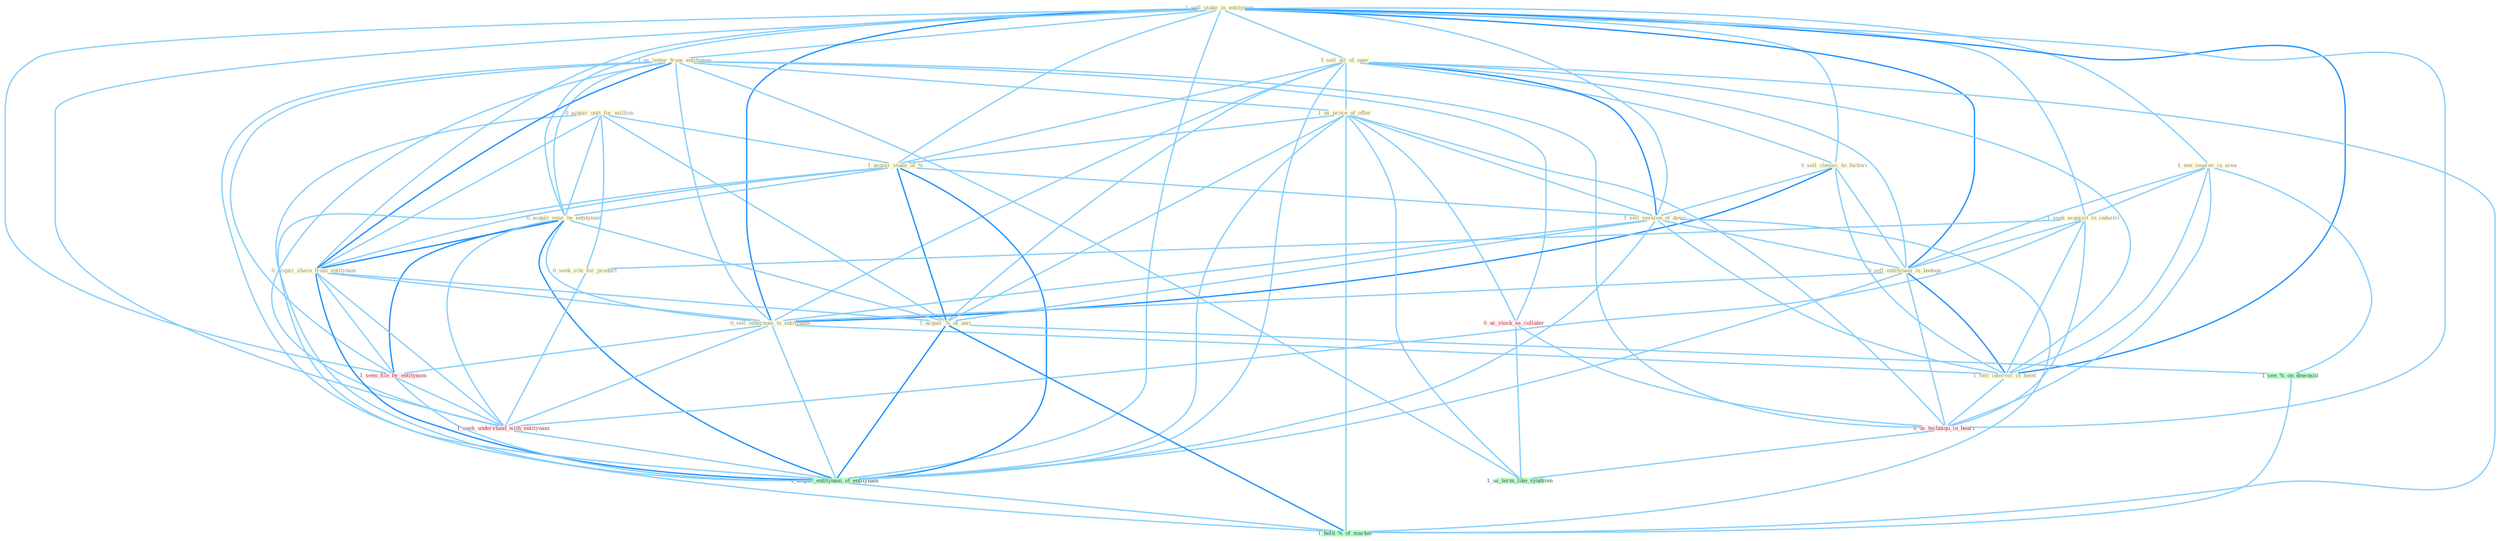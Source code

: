 Graph G{ 
    node
    [shape=polygon,style=filled,width=.5,height=.06,color="#BDFCC9",fixedsize=true,fontsize=4,
    fontcolor="#2f4f4f"];
    {node
    [color="#ffffe0", fontcolor="#8b7d6b"] "0_acquir_unit_for_million " "1_sell_stake_in_entitynam " "1_sell_all_of_oper " "1_us_letter_from_entitynam " "0_sell_chemic_to_factori " "1_us_proce_of_offer " "1_acquir_stake_of_% " "0_acquir_year_by_entitynam " "1_see_improv_in_area " "1_seek_acquisit_in_industri " "1_sell_version_of_devic " "0_acquir_share_from_entitynam " "0_sell_entitynam_in_bodega " "0_sell_othernum_to_entitynam " "1_acquir_%_of_unit " "1_sell_interest_in_hotel " "0_seek_site_for_product "}
{node [color="#fff0f5", fontcolor="#b22222"] "1_seen_file_by_entitynam " "0_us_stock_as_collater " "1_seek_understand_with_entitynam " "0_us_techniqu_in_heart "}
edge [color="#B0E2FF"];

	"0_acquir_unit_for_million " -- "1_acquir_stake_of_% " [w="1", color="#87cefa" ];
	"0_acquir_unit_for_million " -- "0_acquir_year_by_entitynam " [w="1", color="#87cefa" ];
	"0_acquir_unit_for_million " -- "0_acquir_share_from_entitynam " [w="1", color="#87cefa" ];
	"0_acquir_unit_for_million " -- "1_acquir_%_of_unit " [w="1", color="#87cefa" ];
	"0_acquir_unit_for_million " -- "0_seek_site_for_product " [w="1", color="#87cefa" ];
	"0_acquir_unit_for_million " -- "1_acquir_entitynam_of_entitynam " [w="1", color="#87cefa" ];
	"1_sell_stake_in_entitynam " -- "1_sell_all_of_oper " [w="1", color="#87cefa" ];
	"1_sell_stake_in_entitynam " -- "1_us_letter_from_entitynam " [w="1", color="#87cefa" ];
	"1_sell_stake_in_entitynam " -- "0_sell_chemic_to_factori " [w="1", color="#87cefa" ];
	"1_sell_stake_in_entitynam " -- "1_acquir_stake_of_% " [w="1", color="#87cefa" ];
	"1_sell_stake_in_entitynam " -- "0_acquir_year_by_entitynam " [w="1", color="#87cefa" ];
	"1_sell_stake_in_entitynam " -- "1_see_improv_in_area " [w="1", color="#87cefa" ];
	"1_sell_stake_in_entitynam " -- "1_seek_acquisit_in_industri " [w="1", color="#87cefa" ];
	"1_sell_stake_in_entitynam " -- "1_sell_version_of_devic " [w="1", color="#87cefa" ];
	"1_sell_stake_in_entitynam " -- "0_acquir_share_from_entitynam " [w="1", color="#87cefa" ];
	"1_sell_stake_in_entitynam " -- "0_sell_entitynam_in_bodega " [w="2", color="#1e90ff" , len=0.8];
	"1_sell_stake_in_entitynam " -- "0_sell_othernum_to_entitynam " [w="2", color="#1e90ff" , len=0.8];
	"1_sell_stake_in_entitynam " -- "1_sell_interest_in_hotel " [w="2", color="#1e90ff" , len=0.8];
	"1_sell_stake_in_entitynam " -- "1_seen_file_by_entitynam " [w="1", color="#87cefa" ];
	"1_sell_stake_in_entitynam " -- "1_seek_understand_with_entitynam " [w="1", color="#87cefa" ];
	"1_sell_stake_in_entitynam " -- "1_acquir_entitynam_of_entitynam " [w="1", color="#87cefa" ];
	"1_sell_stake_in_entitynam " -- "0_us_techniqu_in_heart " [w="1", color="#87cefa" ];
	"1_sell_all_of_oper " -- "0_sell_chemic_to_factori " [w="1", color="#87cefa" ];
	"1_sell_all_of_oper " -- "1_us_proce_of_offer " [w="1", color="#87cefa" ];
	"1_sell_all_of_oper " -- "1_acquir_stake_of_% " [w="1", color="#87cefa" ];
	"1_sell_all_of_oper " -- "1_sell_version_of_devic " [w="2", color="#1e90ff" , len=0.8];
	"1_sell_all_of_oper " -- "0_sell_entitynam_in_bodega " [w="1", color="#87cefa" ];
	"1_sell_all_of_oper " -- "0_sell_othernum_to_entitynam " [w="1", color="#87cefa" ];
	"1_sell_all_of_oper " -- "1_acquir_%_of_unit " [w="1", color="#87cefa" ];
	"1_sell_all_of_oper " -- "1_sell_interest_in_hotel " [w="1", color="#87cefa" ];
	"1_sell_all_of_oper " -- "1_acquir_entitynam_of_entitynam " [w="1", color="#87cefa" ];
	"1_sell_all_of_oper " -- "1_hold_%_of_market " [w="1", color="#87cefa" ];
	"1_us_letter_from_entitynam " -- "1_us_proce_of_offer " [w="1", color="#87cefa" ];
	"1_us_letter_from_entitynam " -- "0_acquir_year_by_entitynam " [w="1", color="#87cefa" ];
	"1_us_letter_from_entitynam " -- "0_acquir_share_from_entitynam " [w="2", color="#1e90ff" , len=0.8];
	"1_us_letter_from_entitynam " -- "0_sell_othernum_to_entitynam " [w="1", color="#87cefa" ];
	"1_us_letter_from_entitynam " -- "1_seen_file_by_entitynam " [w="1", color="#87cefa" ];
	"1_us_letter_from_entitynam " -- "0_us_stock_as_collater " [w="1", color="#87cefa" ];
	"1_us_letter_from_entitynam " -- "1_seek_understand_with_entitynam " [w="1", color="#87cefa" ];
	"1_us_letter_from_entitynam " -- "1_acquir_entitynam_of_entitynam " [w="1", color="#87cefa" ];
	"1_us_letter_from_entitynam " -- "0_us_techniqu_in_heart " [w="1", color="#87cefa" ];
	"1_us_letter_from_entitynam " -- "1_us_term_like_syndrom " [w="1", color="#87cefa" ];
	"0_sell_chemic_to_factori " -- "1_sell_version_of_devic " [w="1", color="#87cefa" ];
	"0_sell_chemic_to_factori " -- "0_sell_entitynam_in_bodega " [w="1", color="#87cefa" ];
	"0_sell_chemic_to_factori " -- "0_sell_othernum_to_entitynam " [w="2", color="#1e90ff" , len=0.8];
	"0_sell_chemic_to_factori " -- "1_sell_interest_in_hotel " [w="1", color="#87cefa" ];
	"1_us_proce_of_offer " -- "1_acquir_stake_of_% " [w="1", color="#87cefa" ];
	"1_us_proce_of_offer " -- "1_sell_version_of_devic " [w="1", color="#87cefa" ];
	"1_us_proce_of_offer " -- "1_acquir_%_of_unit " [w="1", color="#87cefa" ];
	"1_us_proce_of_offer " -- "0_us_stock_as_collater " [w="1", color="#87cefa" ];
	"1_us_proce_of_offer " -- "1_acquir_entitynam_of_entitynam " [w="1", color="#87cefa" ];
	"1_us_proce_of_offer " -- "0_us_techniqu_in_heart " [w="1", color="#87cefa" ];
	"1_us_proce_of_offer " -- "1_us_term_like_syndrom " [w="1", color="#87cefa" ];
	"1_us_proce_of_offer " -- "1_hold_%_of_market " [w="1", color="#87cefa" ];
	"1_acquir_stake_of_% " -- "0_acquir_year_by_entitynam " [w="1", color="#87cefa" ];
	"1_acquir_stake_of_% " -- "1_sell_version_of_devic " [w="1", color="#87cefa" ];
	"1_acquir_stake_of_% " -- "0_acquir_share_from_entitynam " [w="1", color="#87cefa" ];
	"1_acquir_stake_of_% " -- "1_acquir_%_of_unit " [w="2", color="#1e90ff" , len=0.8];
	"1_acquir_stake_of_% " -- "1_acquir_entitynam_of_entitynam " [w="2", color="#1e90ff" , len=0.8];
	"1_acquir_stake_of_% " -- "1_hold_%_of_market " [w="1", color="#87cefa" ];
	"0_acquir_year_by_entitynam " -- "0_acquir_share_from_entitynam " [w="2", color="#1e90ff" , len=0.8];
	"0_acquir_year_by_entitynam " -- "0_sell_othernum_to_entitynam " [w="1", color="#87cefa" ];
	"0_acquir_year_by_entitynam " -- "1_acquir_%_of_unit " [w="1", color="#87cefa" ];
	"0_acquir_year_by_entitynam " -- "1_seen_file_by_entitynam " [w="2", color="#1e90ff" , len=0.8];
	"0_acquir_year_by_entitynam " -- "1_seek_understand_with_entitynam " [w="1", color="#87cefa" ];
	"0_acquir_year_by_entitynam " -- "1_acquir_entitynam_of_entitynam " [w="2", color="#1e90ff" , len=0.8];
	"1_see_improv_in_area " -- "1_seek_acquisit_in_industri " [w="1", color="#87cefa" ];
	"1_see_improv_in_area " -- "0_sell_entitynam_in_bodega " [w="1", color="#87cefa" ];
	"1_see_improv_in_area " -- "1_sell_interest_in_hotel " [w="1", color="#87cefa" ];
	"1_see_improv_in_area " -- "0_us_techniqu_in_heart " [w="1", color="#87cefa" ];
	"1_see_improv_in_area " -- "1_see_%_on_downsid " [w="1", color="#87cefa" ];
	"1_seek_acquisit_in_industri " -- "0_sell_entitynam_in_bodega " [w="1", color="#87cefa" ];
	"1_seek_acquisit_in_industri " -- "1_sell_interest_in_hotel " [w="1", color="#87cefa" ];
	"1_seek_acquisit_in_industri " -- "0_seek_site_for_product " [w="1", color="#87cefa" ];
	"1_seek_acquisit_in_industri " -- "1_seek_understand_with_entitynam " [w="1", color="#87cefa" ];
	"1_seek_acquisit_in_industri " -- "0_us_techniqu_in_heart " [w="1", color="#87cefa" ];
	"1_sell_version_of_devic " -- "0_sell_entitynam_in_bodega " [w="1", color="#87cefa" ];
	"1_sell_version_of_devic " -- "0_sell_othernum_to_entitynam " [w="1", color="#87cefa" ];
	"1_sell_version_of_devic " -- "1_acquir_%_of_unit " [w="1", color="#87cefa" ];
	"1_sell_version_of_devic " -- "1_sell_interest_in_hotel " [w="1", color="#87cefa" ];
	"1_sell_version_of_devic " -- "1_acquir_entitynam_of_entitynam " [w="1", color="#87cefa" ];
	"1_sell_version_of_devic " -- "1_hold_%_of_market " [w="1", color="#87cefa" ];
	"0_acquir_share_from_entitynam " -- "0_sell_othernum_to_entitynam " [w="1", color="#87cefa" ];
	"0_acquir_share_from_entitynam " -- "1_acquir_%_of_unit " [w="1", color="#87cefa" ];
	"0_acquir_share_from_entitynam " -- "1_seen_file_by_entitynam " [w="1", color="#87cefa" ];
	"0_acquir_share_from_entitynam " -- "1_seek_understand_with_entitynam " [w="1", color="#87cefa" ];
	"0_acquir_share_from_entitynam " -- "1_acquir_entitynam_of_entitynam " [w="2", color="#1e90ff" , len=0.8];
	"0_sell_entitynam_in_bodega " -- "0_sell_othernum_to_entitynam " [w="1", color="#87cefa" ];
	"0_sell_entitynam_in_bodega " -- "1_sell_interest_in_hotel " [w="2", color="#1e90ff" , len=0.8];
	"0_sell_entitynam_in_bodega " -- "1_acquir_entitynam_of_entitynam " [w="1", color="#87cefa" ];
	"0_sell_entitynam_in_bodega " -- "0_us_techniqu_in_heart " [w="1", color="#87cefa" ];
	"0_sell_othernum_to_entitynam " -- "1_sell_interest_in_hotel " [w="1", color="#87cefa" ];
	"0_sell_othernum_to_entitynam " -- "1_seen_file_by_entitynam " [w="1", color="#87cefa" ];
	"0_sell_othernum_to_entitynam " -- "1_seek_understand_with_entitynam " [w="1", color="#87cefa" ];
	"0_sell_othernum_to_entitynam " -- "1_acquir_entitynam_of_entitynam " [w="1", color="#87cefa" ];
	"1_acquir_%_of_unit " -- "1_acquir_entitynam_of_entitynam " [w="2", color="#1e90ff" , len=0.8];
	"1_acquir_%_of_unit " -- "1_see_%_on_downsid " [w="1", color="#87cefa" ];
	"1_acquir_%_of_unit " -- "1_hold_%_of_market " [w="2", color="#1e90ff" , len=0.8];
	"1_sell_interest_in_hotel " -- "0_us_techniqu_in_heart " [w="1", color="#87cefa" ];
	"0_seek_site_for_product " -- "1_seek_understand_with_entitynam " [w="1", color="#87cefa" ];
	"1_seen_file_by_entitynam " -- "1_seek_understand_with_entitynam " [w="1", color="#87cefa" ];
	"1_seen_file_by_entitynam " -- "1_acquir_entitynam_of_entitynam " [w="1", color="#87cefa" ];
	"0_us_stock_as_collater " -- "0_us_techniqu_in_heart " [w="1", color="#87cefa" ];
	"0_us_stock_as_collater " -- "1_us_term_like_syndrom " [w="1", color="#87cefa" ];
	"1_seek_understand_with_entitynam " -- "1_acquir_entitynam_of_entitynam " [w="1", color="#87cefa" ];
	"1_acquir_entitynam_of_entitynam " -- "1_hold_%_of_market " [w="1", color="#87cefa" ];
	"0_us_techniqu_in_heart " -- "1_us_term_like_syndrom " [w="1", color="#87cefa" ];
	"1_see_%_on_downsid " -- "1_hold_%_of_market " [w="1", color="#87cefa" ];
}